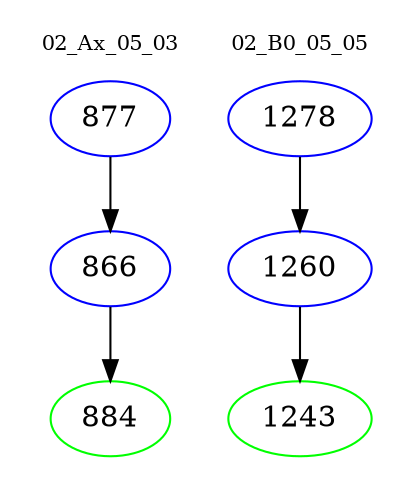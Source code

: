 digraph{
subgraph cluster_0 {
color = white
label = "02_Ax_05_03";
fontsize=10;
T0_877 [label="877", color="blue"]
T0_877 -> T0_866 [color="black"]
T0_866 [label="866", color="blue"]
T0_866 -> T0_884 [color="black"]
T0_884 [label="884", color="green"]
}
subgraph cluster_1 {
color = white
label = "02_B0_05_05";
fontsize=10;
T1_1278 [label="1278", color="blue"]
T1_1278 -> T1_1260 [color="black"]
T1_1260 [label="1260", color="blue"]
T1_1260 -> T1_1243 [color="black"]
T1_1243 [label="1243", color="green"]
}
}
